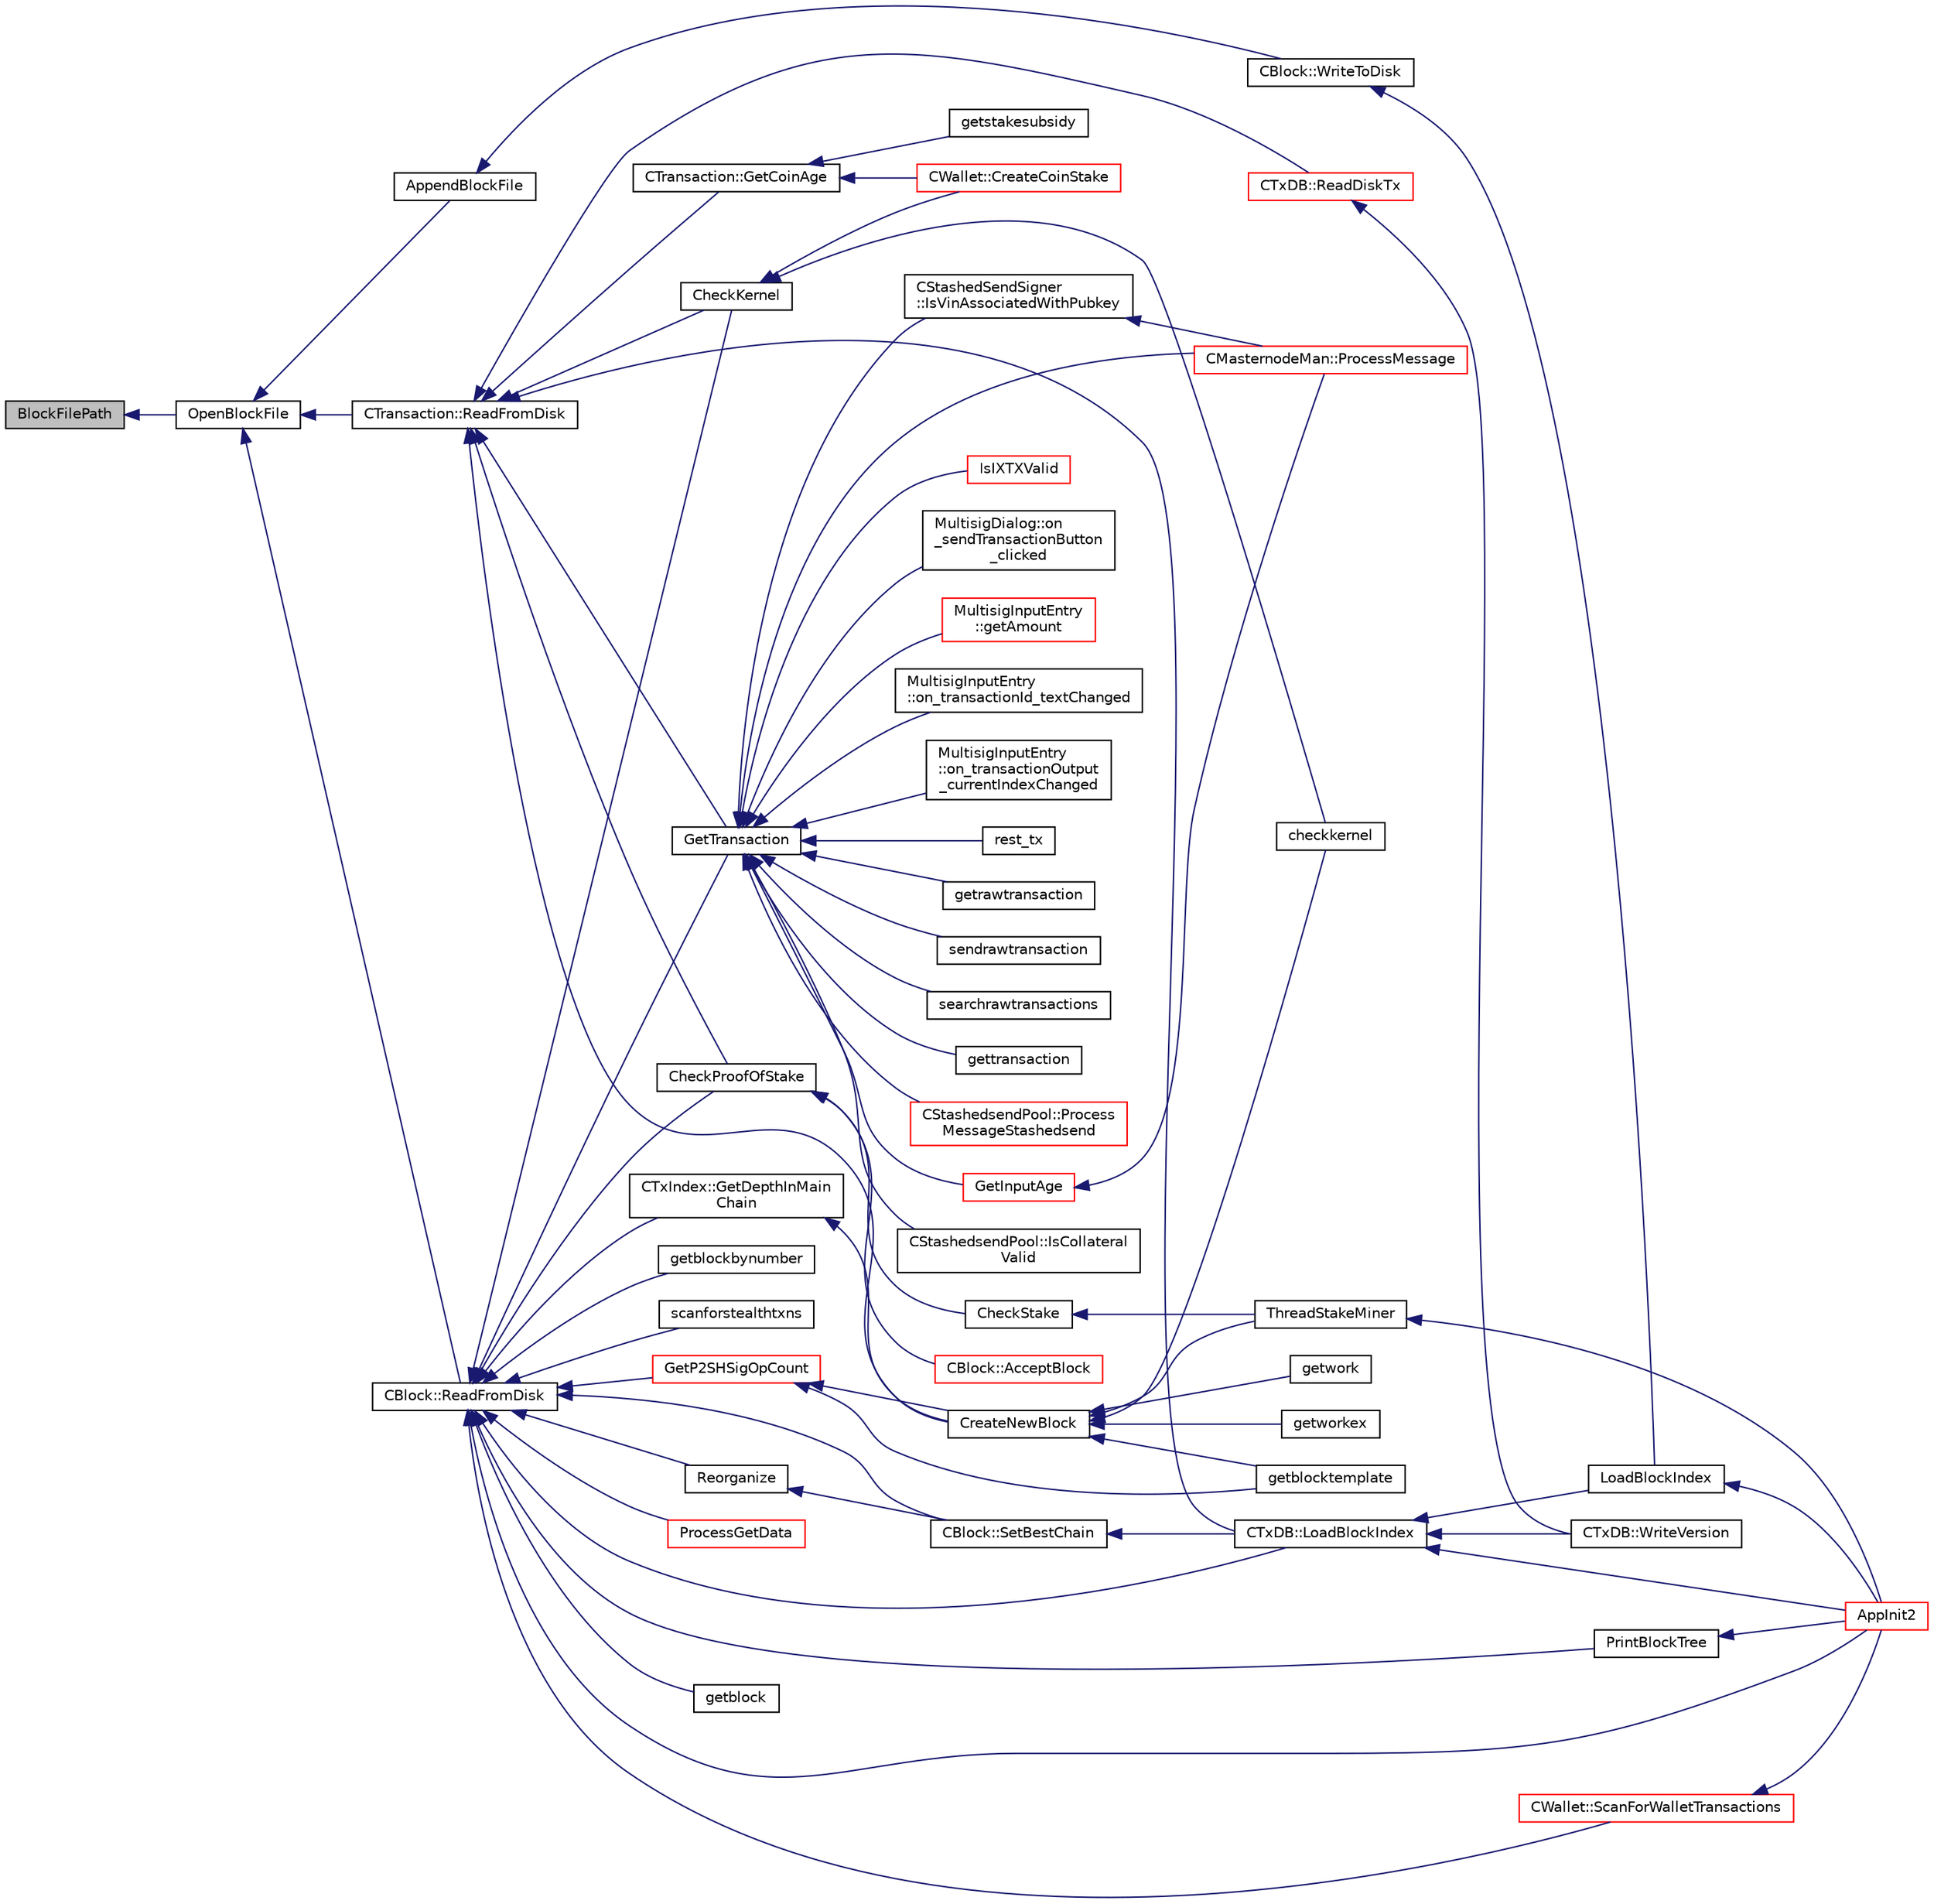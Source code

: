 digraph "BlockFilePath"
{
  edge [fontname="Helvetica",fontsize="10",labelfontname="Helvetica",labelfontsize="10"];
  node [fontname="Helvetica",fontsize="10",shape=record];
  rankdir="LR";
  Node700 [label="BlockFilePath",height=0.2,width=0.4,color="black", fillcolor="grey75", style="filled", fontcolor="black"];
  Node700 -> Node701 [dir="back",color="midnightblue",fontsize="10",style="solid",fontname="Helvetica"];
  Node701 [label="OpenBlockFile",height=0.2,width=0.4,color="black", fillcolor="white", style="filled",URL="$d4/dbf/main_8h.html#acaa494f20aefb99c5f5f9022a97d0040"];
  Node701 -> Node702 [dir="back",color="midnightblue",fontsize="10",style="solid",fontname="Helvetica"];
  Node702 [label="AppendBlockFile",height=0.2,width=0.4,color="black", fillcolor="white", style="filled",URL="$d4/dbf/main_8h.html#a62302a7b63a33b410581fccd0152df1e"];
  Node702 -> Node703 [dir="back",color="midnightblue",fontsize="10",style="solid",fontname="Helvetica"];
  Node703 [label="CBlock::WriteToDisk",height=0.2,width=0.4,color="black", fillcolor="white", style="filled",URL="$d3/d51/class_c_block.html#a606df2cab7dc67e5dd11b157d288cf2b"];
  Node703 -> Node704 [dir="back",color="midnightblue",fontsize="10",style="solid",fontname="Helvetica"];
  Node704 [label="LoadBlockIndex",height=0.2,width=0.4,color="black", fillcolor="white", style="filled",URL="$d4/dbf/main_8h.html#a367f303d34b8a5501ac4d77bebab578c"];
  Node704 -> Node705 [dir="back",color="midnightblue",fontsize="10",style="solid",fontname="Helvetica"];
  Node705 [label="AppInit2",height=0.2,width=0.4,color="red", fillcolor="white", style="filled",URL="$d8/dc0/init_8h.html#a1a4c1bfbf6ba1db77e988b89b9cadfd3",tooltip="Initialize ion. "];
  Node701 -> Node709 [dir="back",color="midnightblue",fontsize="10",style="solid",fontname="Helvetica"];
  Node709 [label="CTransaction::ReadFromDisk",height=0.2,width=0.4,color="black", fillcolor="white", style="filled",URL="$df/d43/class_c_transaction.html#ad9d526afecbd816c385343f60c5352fd"];
  Node709 -> Node710 [dir="back",color="midnightblue",fontsize="10",style="solid",fontname="Helvetica"];
  Node710 [label="GetTransaction",height=0.2,width=0.4,color="black", fillcolor="white", style="filled",URL="$d4/dbf/main_8h.html#a7d2a4633e4e0e8e4cb9c881d45a496b5"];
  Node710 -> Node711 [dir="back",color="midnightblue",fontsize="10",style="solid",fontname="Helvetica"];
  Node711 [label="IsIXTXValid",height=0.2,width=0.4,color="red", fillcolor="white", style="filled",URL="$d6/d5f/instantx_8h.html#a091b5dc50769595bb701d5f85ca475e5"];
  Node710 -> Node724 [dir="back",color="midnightblue",fontsize="10",style="solid",fontname="Helvetica"];
  Node724 [label="GetInputAge",height=0.2,width=0.4,color="red", fillcolor="white", style="filled",URL="$d4/dbf/main_8h.html#ae137d76bbcaf8d65fab905889b504e26"];
  Node724 -> Node765 [dir="back",color="midnightblue",fontsize="10",style="solid",fontname="Helvetica"];
  Node765 [label="CMasternodeMan::ProcessMessage",height=0.2,width=0.4,color="red", fillcolor="white", style="filled",URL="$dc/d6b/class_c_masternode_man.html#ae3e5d263cebdcd932eca49caeadce9aa"];
  Node710 -> Node765 [dir="back",color="midnightblue",fontsize="10",style="solid",fontname="Helvetica"];
  Node710 -> Node766 [dir="back",color="midnightblue",fontsize="10",style="solid",fontname="Helvetica"];
  Node766 [label="MultisigDialog::on\l_sendTransactionButton\l_clicked",height=0.2,width=0.4,color="black", fillcolor="white", style="filled",URL="$d4/df4/class_multisig_dialog.html#a71fcf325cb0cde9223eefc62b3b7634b"];
  Node710 -> Node767 [dir="back",color="midnightblue",fontsize="10",style="solid",fontname="Helvetica"];
  Node767 [label="MultisigInputEntry\l::getAmount",height=0.2,width=0.4,color="red", fillcolor="white", style="filled",URL="$d9/d3d/class_multisig_input_entry.html#a0b0e1379adc39ad68ab4a69b428a58f1"];
  Node710 -> Node773 [dir="back",color="midnightblue",fontsize="10",style="solid",fontname="Helvetica"];
  Node773 [label="MultisigInputEntry\l::on_transactionId_textChanged",height=0.2,width=0.4,color="black", fillcolor="white", style="filled",URL="$d9/d3d/class_multisig_input_entry.html#a1cb42a240e71f999f06fbf7e4ffbc982"];
  Node710 -> Node774 [dir="back",color="midnightblue",fontsize="10",style="solid",fontname="Helvetica"];
  Node774 [label="MultisigInputEntry\l::on_transactionOutput\l_currentIndexChanged",height=0.2,width=0.4,color="black", fillcolor="white", style="filled",URL="$d9/d3d/class_multisig_input_entry.html#a122ee9305bd98ccb311698169be45941"];
  Node710 -> Node775 [dir="back",color="midnightblue",fontsize="10",style="solid",fontname="Helvetica"];
  Node775 [label="rest_tx",height=0.2,width=0.4,color="black", fillcolor="white", style="filled",URL="$d8/d04/rest_8cpp.html#a6a40ed64db0199226195920c9e92ac33"];
  Node710 -> Node776 [dir="back",color="midnightblue",fontsize="10",style="solid",fontname="Helvetica"];
  Node776 [label="getrawtransaction",height=0.2,width=0.4,color="black", fillcolor="white", style="filled",URL="$dc/da8/rpcrawtransaction_8cpp.html#a12e1b8a05d99d1544e5343c2282cc55a"];
  Node710 -> Node777 [dir="back",color="midnightblue",fontsize="10",style="solid",fontname="Helvetica"];
  Node777 [label="sendrawtransaction",height=0.2,width=0.4,color="black", fillcolor="white", style="filled",URL="$dc/da8/rpcrawtransaction_8cpp.html#ad5aad44f890060f42efb49acf349511e"];
  Node710 -> Node778 [dir="back",color="midnightblue",fontsize="10",style="solid",fontname="Helvetica"];
  Node778 [label="searchrawtransactions",height=0.2,width=0.4,color="black", fillcolor="white", style="filled",URL="$dc/da8/rpcrawtransaction_8cpp.html#ae119520f4c7a75fcaf31fbfaf8dff482"];
  Node710 -> Node779 [dir="back",color="midnightblue",fontsize="10",style="solid",fontname="Helvetica"];
  Node779 [label="gettransaction",height=0.2,width=0.4,color="black", fillcolor="white", style="filled",URL="$df/d1d/rpcwallet_8cpp.html#a845c15a1402787fcf2cc021111ea89f5"];
  Node710 -> Node780 [dir="back",color="midnightblue",fontsize="10",style="solid",fontname="Helvetica"];
  Node780 [label="CStashedsendPool::Process\lMessageStashedsend",height=0.2,width=0.4,color="red", fillcolor="white", style="filled",URL="$dd/d8a/class_c_stashedsend_pool.html#a62b472a4e4b1e634bc2e8621be17888e",tooltip="Process a Stashedsend message using the Stashedsend protocol. "];
  Node710 -> Node781 [dir="back",color="midnightblue",fontsize="10",style="solid",fontname="Helvetica"];
  Node781 [label="CStashedsendPool::IsCollateral\lValid",height=0.2,width=0.4,color="black", fillcolor="white", style="filled",URL="$dd/d8a/class_c_stashedsend_pool.html#a953b684a05b58919c45c8c6f159b0b14",tooltip="If the collateral is valid given by a client. "];
  Node710 -> Node782 [dir="back",color="midnightblue",fontsize="10",style="solid",fontname="Helvetica"];
  Node782 [label="CStashedSendSigner\l::IsVinAssociatedWithPubkey",height=0.2,width=0.4,color="black", fillcolor="white", style="filled",URL="$da/d0a/class_c_stashed_send_signer.html#aaca192c63b69266a4ac439051d3bbf58",tooltip="Is the inputs associated with this public key? (and there is 20000 ION - checking if valid masternode..."];
  Node782 -> Node765 [dir="back",color="midnightblue",fontsize="10",style="solid",fontname="Helvetica"];
  Node709 -> Node783 [dir="back",color="midnightblue",fontsize="10",style="solid",fontname="Helvetica"];
  Node783 [label="CTransaction::GetCoinAge",height=0.2,width=0.4,color="black", fillcolor="white", style="filled",URL="$df/d43/class_c_transaction.html#a9b8a5319a7f83f13c7021715346e473f"];
  Node783 -> Node784 [dir="back",color="midnightblue",fontsize="10",style="solid",fontname="Helvetica"];
  Node784 [label="getstakesubsidy",height=0.2,width=0.4,color="black", fillcolor="white", style="filled",URL="$d4/ddd/rpcmining_8cpp.html#a389f62bd448bb24933a1ea8920411d7e"];
  Node783 -> Node785 [dir="back",color="midnightblue",fontsize="10",style="solid",fontname="Helvetica"];
  Node785 [label="CWallet::CreateCoinStake",height=0.2,width=0.4,color="red", fillcolor="white", style="filled",URL="$d2/de5/class_c_wallet.html#a644df129468440aa36f49ca3716a3c19"];
  Node709 -> Node786 [dir="back",color="midnightblue",fontsize="10",style="solid",fontname="Helvetica"];
  Node786 [label="CreateNewBlock",height=0.2,width=0.4,color="black", fillcolor="white", style="filled",URL="$de/d13/miner_8h.html#aca0de7d757e027c2b08bd101c68c1549"];
  Node786 -> Node763 [dir="back",color="midnightblue",fontsize="10",style="solid",fontname="Helvetica"];
  Node763 [label="ThreadStakeMiner",height=0.2,width=0.4,color="black", fillcolor="white", style="filled",URL="$d6/de3/miner_8cpp.html#a31faece5ef0e403969b3d3debd79b352"];
  Node763 -> Node705 [dir="back",color="midnightblue",fontsize="10",style="solid",fontname="Helvetica"];
  Node786 -> Node787 [dir="back",color="midnightblue",fontsize="10",style="solid",fontname="Helvetica"];
  Node787 [label="checkkernel",height=0.2,width=0.4,color="black", fillcolor="white", style="filled",URL="$d4/ddd/rpcmining_8cpp.html#a36ee2284a7252841b8a62a9531b6acbc"];
  Node786 -> Node760 [dir="back",color="midnightblue",fontsize="10",style="solid",fontname="Helvetica"];
  Node760 [label="getworkex",height=0.2,width=0.4,color="black", fillcolor="white", style="filled",URL="$d4/ddd/rpcmining_8cpp.html#aa40f86dc468a3f2ef4a3bba99e20a069"];
  Node786 -> Node761 [dir="back",color="midnightblue",fontsize="10",style="solid",fontname="Helvetica"];
  Node761 [label="getwork",height=0.2,width=0.4,color="black", fillcolor="white", style="filled",URL="$d4/ddd/rpcmining_8cpp.html#a356be62c93d38267a7da9e1cb644d547"];
  Node786 -> Node788 [dir="back",color="midnightblue",fontsize="10",style="solid",fontname="Helvetica"];
  Node788 [label="getblocktemplate",height=0.2,width=0.4,color="black", fillcolor="white", style="filled",URL="$d4/ddd/rpcmining_8cpp.html#a27347eecedd59156c914fcb5ce488f9a"];
  Node709 -> Node789 [dir="back",color="midnightblue",fontsize="10",style="solid",fontname="Helvetica"];
  Node789 [label="CheckProofOfStake",height=0.2,width=0.4,color="black", fillcolor="white", style="filled",URL="$d4/dd4/stake_8h.html#a01e09fbdb926d4581ea48c4cf2f337a1"];
  Node789 -> Node790 [dir="back",color="midnightblue",fontsize="10",style="solid",fontname="Helvetica"];
  Node790 [label="CBlock::AcceptBlock",height=0.2,width=0.4,color="red", fillcolor="white", style="filled",URL="$d3/d51/class_c_block.html#a3f990a713116bd15c1f221c88b012ccf"];
  Node789 -> Node762 [dir="back",color="midnightblue",fontsize="10",style="solid",fontname="Helvetica"];
  Node762 [label="CheckStake",height=0.2,width=0.4,color="black", fillcolor="white", style="filled",URL="$de/d13/miner_8h.html#a68be4bcfa03b86095641eac5ca996fed",tooltip="Check mined proof-of-stake block. "];
  Node762 -> Node763 [dir="back",color="midnightblue",fontsize="10",style="solid",fontname="Helvetica"];
  Node709 -> Node791 [dir="back",color="midnightblue",fontsize="10",style="solid",fontname="Helvetica"];
  Node791 [label="CheckKernel",height=0.2,width=0.4,color="black", fillcolor="white", style="filled",URL="$d4/dd4/stake_8h.html#a65bf2727fbb2781621c1b66999fb0f98"];
  Node791 -> Node787 [dir="back",color="midnightblue",fontsize="10",style="solid",fontname="Helvetica"];
  Node791 -> Node785 [dir="back",color="midnightblue",fontsize="10",style="solid",fontname="Helvetica"];
  Node709 -> Node792 [dir="back",color="midnightblue",fontsize="10",style="solid",fontname="Helvetica"];
  Node792 [label="CTxDB::ReadDiskTx",height=0.2,width=0.4,color="red", fillcolor="white", style="filled",URL="$d9/d8d/class_c_tx_d_b.html#a32d0e546eee99724776352dd4bf0ae79"];
  Node792 -> Node793 [dir="back",color="midnightblue",fontsize="10",style="solid",fontname="Helvetica"];
  Node793 [label="CTxDB::WriteVersion",height=0.2,width=0.4,color="black", fillcolor="white", style="filled",URL="$d9/d8d/class_c_tx_d_b.html#aa30dbf235b1c229896097e1eb1ea9520"];
  Node709 -> Node795 [dir="back",color="midnightblue",fontsize="10",style="solid",fontname="Helvetica"];
  Node795 [label="CTxDB::LoadBlockIndex",height=0.2,width=0.4,color="black", fillcolor="white", style="filled",URL="$d9/d8d/class_c_tx_d_b.html#abcb9df0821d996f811f6604b452a26a0"];
  Node795 -> Node705 [dir="back",color="midnightblue",fontsize="10",style="solid",fontname="Helvetica"];
  Node795 -> Node704 [dir="back",color="midnightblue",fontsize="10",style="solid",fontname="Helvetica"];
  Node795 -> Node793 [dir="back",color="midnightblue",fontsize="10",style="solid",fontname="Helvetica"];
  Node701 -> Node796 [dir="back",color="midnightblue",fontsize="10",style="solid",fontname="Helvetica"];
  Node796 [label="CBlock::ReadFromDisk",height=0.2,width=0.4,color="black", fillcolor="white", style="filled",URL="$d3/d51/class_c_block.html#a77a1b1e9902e1e557d762f5a5f325cd8"];
  Node796 -> Node705 [dir="back",color="midnightblue",fontsize="10",style="solid",fontname="Helvetica"];
  Node796 -> Node797 [dir="back",color="midnightblue",fontsize="10",style="solid",fontname="Helvetica"];
  Node797 [label="GetP2SHSigOpCount",height=0.2,width=0.4,color="red", fillcolor="white", style="filled",URL="$d4/dbf/main_8h.html#acc0a05d60127f0cfcf778348670067e0",tooltip="Count ECDSA signature operations in pay-to-script-hash inputs. "];
  Node797 -> Node786 [dir="back",color="midnightblue",fontsize="10",style="solid",fontname="Helvetica"];
  Node797 -> Node788 [dir="back",color="midnightblue",fontsize="10",style="solid",fontname="Helvetica"];
  Node796 -> Node870 [dir="back",color="midnightblue",fontsize="10",style="solid",fontname="Helvetica"];
  Node870 [label="CTxIndex::GetDepthInMain\lChain",height=0.2,width=0.4,color="black", fillcolor="white", style="filled",URL="$d5/db3/class_c_tx_index.html#ae18990b9796ee365ae2f384a2b334fe0"];
  Node870 -> Node786 [dir="back",color="midnightblue",fontsize="10",style="solid",fontname="Helvetica"];
  Node796 -> Node710 [dir="back",color="midnightblue",fontsize="10",style="solid",fontname="Helvetica"];
  Node796 -> Node807 [dir="back",color="midnightblue",fontsize="10",style="solid",fontname="Helvetica"];
  Node807 [label="Reorganize",height=0.2,width=0.4,color="black", fillcolor="white", style="filled",URL="$df/d0a/main_8cpp.html#ad8e09920f5a3ce2670c5efa26ef65227"];
  Node807 -> Node808 [dir="back",color="midnightblue",fontsize="10",style="solid",fontname="Helvetica"];
  Node808 [label="CBlock::SetBestChain",height=0.2,width=0.4,color="black", fillcolor="white", style="filled",URL="$d3/d51/class_c_block.html#a6e308b2d75d1cfc4a75eda36feb60ca1"];
  Node808 -> Node795 [dir="back",color="midnightblue",fontsize="10",style="solid",fontname="Helvetica"];
  Node796 -> Node808 [dir="back",color="midnightblue",fontsize="10",style="solid",fontname="Helvetica"];
  Node796 -> Node871 [dir="back",color="midnightblue",fontsize="10",style="solid",fontname="Helvetica"];
  Node871 [label="PrintBlockTree",height=0.2,width=0.4,color="black", fillcolor="white", style="filled",URL="$d4/dbf/main_8h.html#aac88c75e65aa0dee60e4332dbcc16120"];
  Node871 -> Node705 [dir="back",color="midnightblue",fontsize="10",style="solid",fontname="Helvetica"];
  Node796 -> Node872 [dir="back",color="midnightblue",fontsize="10",style="solid",fontname="Helvetica"];
  Node872 [label="ProcessGetData",height=0.2,width=0.4,color="red", fillcolor="white", style="filled",URL="$df/d0a/main_8cpp.html#a3be415b83ecfe1f4215e0bd28c3b1eec"];
  Node796 -> Node873 [dir="back",color="midnightblue",fontsize="10",style="solid",fontname="Helvetica"];
  Node873 [label="getblock",height=0.2,width=0.4,color="black", fillcolor="white", style="filled",URL="$d0/d47/rpcblockchain_8cpp.html#a63608cf1bb275120194c3b4e070af3d7"];
  Node796 -> Node874 [dir="back",color="midnightblue",fontsize="10",style="solid",fontname="Helvetica"];
  Node874 [label="getblockbynumber",height=0.2,width=0.4,color="black", fillcolor="white", style="filled",URL="$d0/d47/rpcblockchain_8cpp.html#a4039f7b3e313c63b81c98e3fc479a117"];
  Node796 -> Node875 [dir="back",color="midnightblue",fontsize="10",style="solid",fontname="Helvetica"];
  Node875 [label="scanforstealthtxns",height=0.2,width=0.4,color="black", fillcolor="white", style="filled",URL="$df/d1d/rpcwallet_8cpp.html#a0ccac8f2681d64203d20324d6c06f2e3"];
  Node796 -> Node789 [dir="back",color="midnightblue",fontsize="10",style="solid",fontname="Helvetica"];
  Node796 -> Node791 [dir="back",color="midnightblue",fontsize="10",style="solid",fontname="Helvetica"];
  Node796 -> Node795 [dir="back",color="midnightblue",fontsize="10",style="solid",fontname="Helvetica"];
  Node796 -> Node876 [dir="back",color="midnightblue",fontsize="10",style="solid",fontname="Helvetica"];
  Node876 [label="CWallet::ScanForWalletTransactions",height=0.2,width=0.4,color="red", fillcolor="white", style="filled",URL="$d2/de5/class_c_wallet.html#a979a17e80e4897ed1f4ae9a4be7c493c"];
  Node876 -> Node705 [dir="back",color="midnightblue",fontsize="10",style="solid",fontname="Helvetica"];
}
